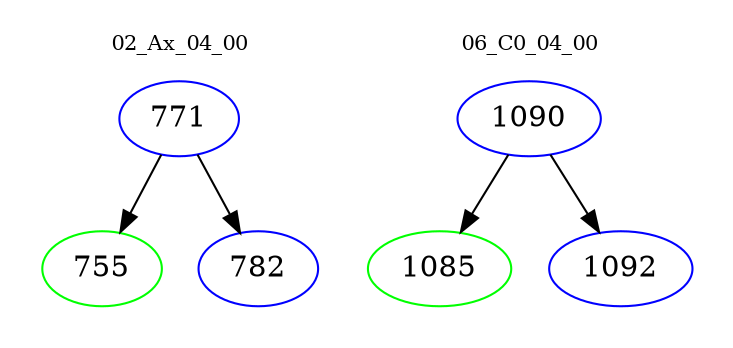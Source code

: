 digraph{
subgraph cluster_0 {
color = white
label = "02_Ax_04_00";
fontsize=10;
T0_771 [label="771", color="blue"]
T0_771 -> T0_755 [color="black"]
T0_755 [label="755", color="green"]
T0_771 -> T0_782 [color="black"]
T0_782 [label="782", color="blue"]
}
subgraph cluster_1 {
color = white
label = "06_C0_04_00";
fontsize=10;
T1_1090 [label="1090", color="blue"]
T1_1090 -> T1_1085 [color="black"]
T1_1085 [label="1085", color="green"]
T1_1090 -> T1_1092 [color="black"]
T1_1092 [label="1092", color="blue"]
}
}
